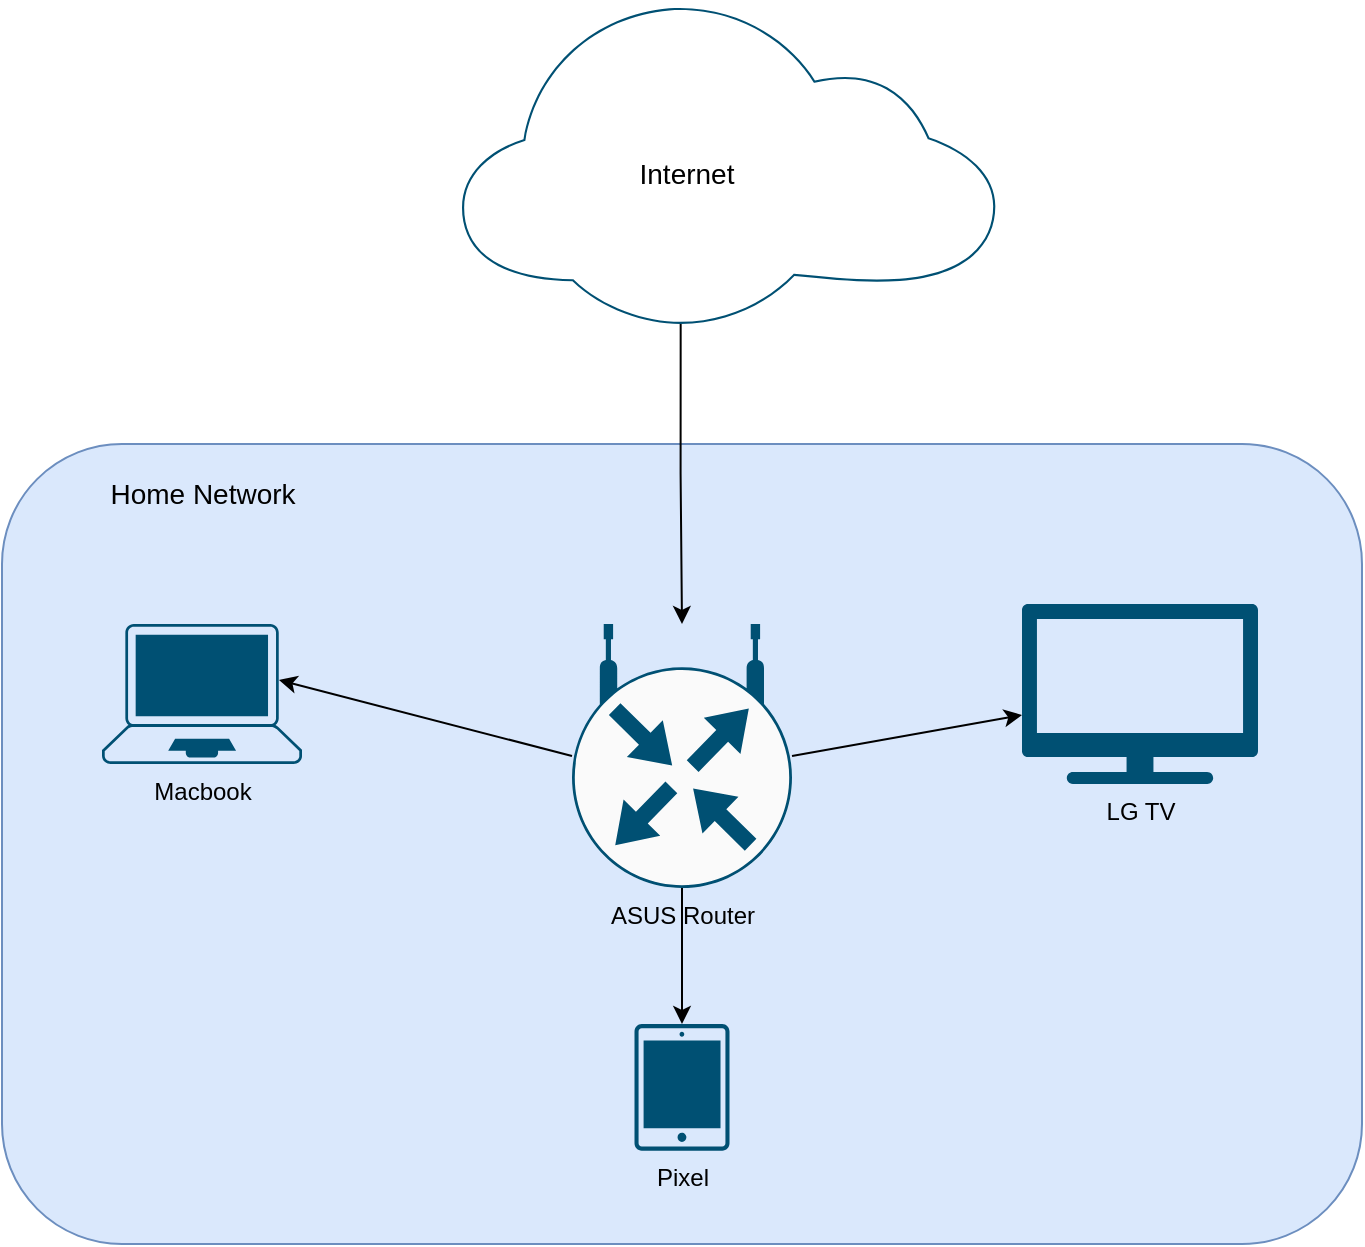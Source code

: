 <mxfile version="16.2.4" type="google"><diagram name="Page-1" id="bfe91b75-5d2c-26a0-9c1d-138518896778"><mxGraphModel dx="64" dy="774" grid="1" gridSize="10" guides="1" tooltips="1" connect="1" arrows="1" fold="1" page="1" pageScale="1" pageWidth="1100" pageHeight="850" background="none" math="0" shadow="0"><root><mxCell id="0"/><mxCell id="1" parent="0"/><mxCell id="FzSdDPHIx8fhfbyMMOwH-8" value="" style="rounded=1;whiteSpace=wrap;html=1;labelBackgroundColor=none;strokeWidth=1;fillColor=#dae8fc;strokeColor=#6c8ebf;shadow=0;" vertex="1" parent="1"><mxGeometry x="1200" y="250" width="680" height="400" as="geometry"/></mxCell><mxCell id="FzSdDPHIx8fhfbyMMOwH-1" value="ASUS Router" style="sketch=0;points=[[0.5,0,0],[1,0.5,0],[0.5,1,0],[0,0.5,0],[0.145,0.145,0],[0.856,0.145,0],[0.855,0.856,0],[0.145,0.855,0]];verticalLabelPosition=bottom;html=1;verticalAlign=top;aspect=fixed;align=center;pointerEvents=1;shape=mxgraph.cisco19.rect;prIcon=wireless_router;fillColor=#FAFAFA;strokeColor=#005073;" vertex="1" parent="1"><mxGeometry x="1485" y="340" width="110" height="132" as="geometry"/></mxCell><mxCell id="FzSdDPHIx8fhfbyMMOwH-2" value="Macbook" style="points=[[0.13,0.02,0],[0.5,0,0],[0.87,0.02,0],[0.885,0.4,0],[0.985,0.985,0],[0.5,1,0],[0.015,0.985,0],[0.115,0.4,0]];verticalLabelPosition=bottom;sketch=0;html=1;verticalAlign=top;aspect=fixed;align=center;pointerEvents=1;shape=mxgraph.cisco19.laptop;fillColor=#005073;strokeColor=none;" vertex="1" parent="1"><mxGeometry x="1250" y="340" width="100" height="70" as="geometry"/></mxCell><mxCell id="FzSdDPHIx8fhfbyMMOwH-3" value="Pixel" style="sketch=0;points=[[0.015,0.015,0],[0.985,0.015,0],[0.985,0.985,0],[0.015,0.985,0],[0.25,0,0],[0.5,0,0],[0.75,0,0],[1,0.25,0],[1,0.5,0],[1,0.75,0],[0.75,1,0],[0.5,1,0],[0.25,1,0],[0,0.75,0],[0,0.5,0],[0,0.25,0]];verticalLabelPosition=bottom;html=1;verticalAlign=top;aspect=fixed;align=center;pointerEvents=1;shape=mxgraph.cisco19.handheld;fillColor=#005073;strokeColor=none;" vertex="1" parent="1"><mxGeometry x="1516.25" y="540" width="47.5" height="63.33" as="geometry"/></mxCell><mxCell id="FzSdDPHIx8fhfbyMMOwH-14" style="edgeStyle=orthogonalEdgeStyle;rounded=0;orthogonalLoop=1;jettySize=auto;html=1;exitX=0.41;exitY=1;exitDx=0;exitDy=0;exitPerimeter=0;entryX=0.5;entryY=0;entryDx=0;entryDy=0;entryPerimeter=0;" edge="1" parent="1" source="FzSdDPHIx8fhfbyMMOwH-4" target="FzSdDPHIx8fhfbyMMOwH-1"><mxGeometry relative="1" as="geometry"/></mxCell><mxCell id="FzSdDPHIx8fhfbyMMOwH-4" value="" style="points=[[0,0.64,0],[0.2,0.15,0],[0.4,0.01,0],[0.79,0.25,0],[1,0.65,0],[0.8,0.86,0],[0.41,1,0],[0.16,0.86,0]];verticalLabelPosition=bottom;sketch=0;html=1;verticalAlign=top;aspect=fixed;align=center;pointerEvents=1;shape=mxgraph.cisco19.cloud;fillColor=#005073;strokeColor=default;strokeWidth=3;labelBackgroundColor=none;dashed=1;dashPattern=1 1;gradientColor=none;shadow=0;" vertex="1" parent="1"><mxGeometry x="1430" y="30" width="266.67" height="160" as="geometry"/></mxCell><mxCell id="FzSdDPHIx8fhfbyMMOwH-7" value="LG TV" style="sketch=0;pointerEvents=1;shadow=0;dashed=0;html=1;strokeColor=none;fillColor=#005073;labelPosition=center;verticalLabelPosition=bottom;verticalAlign=top;outlineConnect=0;align=center;shape=mxgraph.office.devices.tv;dashPattern=1 1;labelBackgroundColor=none;" vertex="1" parent="1"><mxGeometry x="1710" y="330" width="118" height="90" as="geometry"/></mxCell><mxCell id="FzSdDPHIx8fhfbyMMOwH-11" value="Home Network" style="text;html=1;strokeColor=none;fillColor=none;align=center;verticalAlign=middle;whiteSpace=wrap;rounded=0;shadow=0;labelBackgroundColor=none;fontSize=14;" vertex="1" parent="1"><mxGeometry x="1242.5" y="260" width="115" height="30" as="geometry"/></mxCell><mxCell id="FzSdDPHIx8fhfbyMMOwH-12" value="Internet" style="text;html=1;strokeColor=none;fillColor=none;align=center;verticalAlign=middle;whiteSpace=wrap;rounded=0;shadow=0;labelBackgroundColor=none;fontSize=14;" vertex="1" parent="1"><mxGeometry x="1485" y="100" width="115" height="30" as="geometry"/></mxCell><mxCell id="FzSdDPHIx8fhfbyMMOwH-16" value="" style="endArrow=classic;html=1;rounded=0;exitX=1;exitY=0.5;exitDx=0;exitDy=0;exitPerimeter=0;" edge="1" parent="1" source="FzSdDPHIx8fhfbyMMOwH-1" target="FzSdDPHIx8fhfbyMMOwH-7"><mxGeometry width="50" height="50" relative="1" as="geometry"><mxPoint x="1630" y="440" as="sourcePoint"/><mxPoint x="1680" y="390" as="targetPoint"/></mxGeometry></mxCell><mxCell id="FzSdDPHIx8fhfbyMMOwH-17" value="" style="endArrow=classic;html=1;rounded=0;exitX=0.5;exitY=1;exitDx=0;exitDy=0;exitPerimeter=0;entryX=0.5;entryY=0;entryDx=0;entryDy=0;entryPerimeter=0;" edge="1" parent="1" source="FzSdDPHIx8fhfbyMMOwH-1" target="FzSdDPHIx8fhfbyMMOwH-3"><mxGeometry width="50" height="50" relative="1" as="geometry"><mxPoint x="1605" y="416" as="sourcePoint"/><mxPoint x="1720" y="395.511" as="targetPoint"/></mxGeometry></mxCell><mxCell id="FzSdDPHIx8fhfbyMMOwH-18" value="" style="endArrow=classic;html=1;rounded=0;exitX=0;exitY=0.5;exitDx=0;exitDy=0;exitPerimeter=0;entryX=0.885;entryY=0.4;entryDx=0;entryDy=0;entryPerimeter=0;" edge="1" parent="1" source="FzSdDPHIx8fhfbyMMOwH-1" target="FzSdDPHIx8fhfbyMMOwH-2"><mxGeometry width="50" height="50" relative="1" as="geometry"><mxPoint x="1550" y="482" as="sourcePoint"/><mxPoint x="1550" y="550" as="targetPoint"/></mxGeometry></mxCell></root></mxGraphModel></diagram></mxfile>![](../../../../../Downloads/03-sysadmin-08-net.jpg)